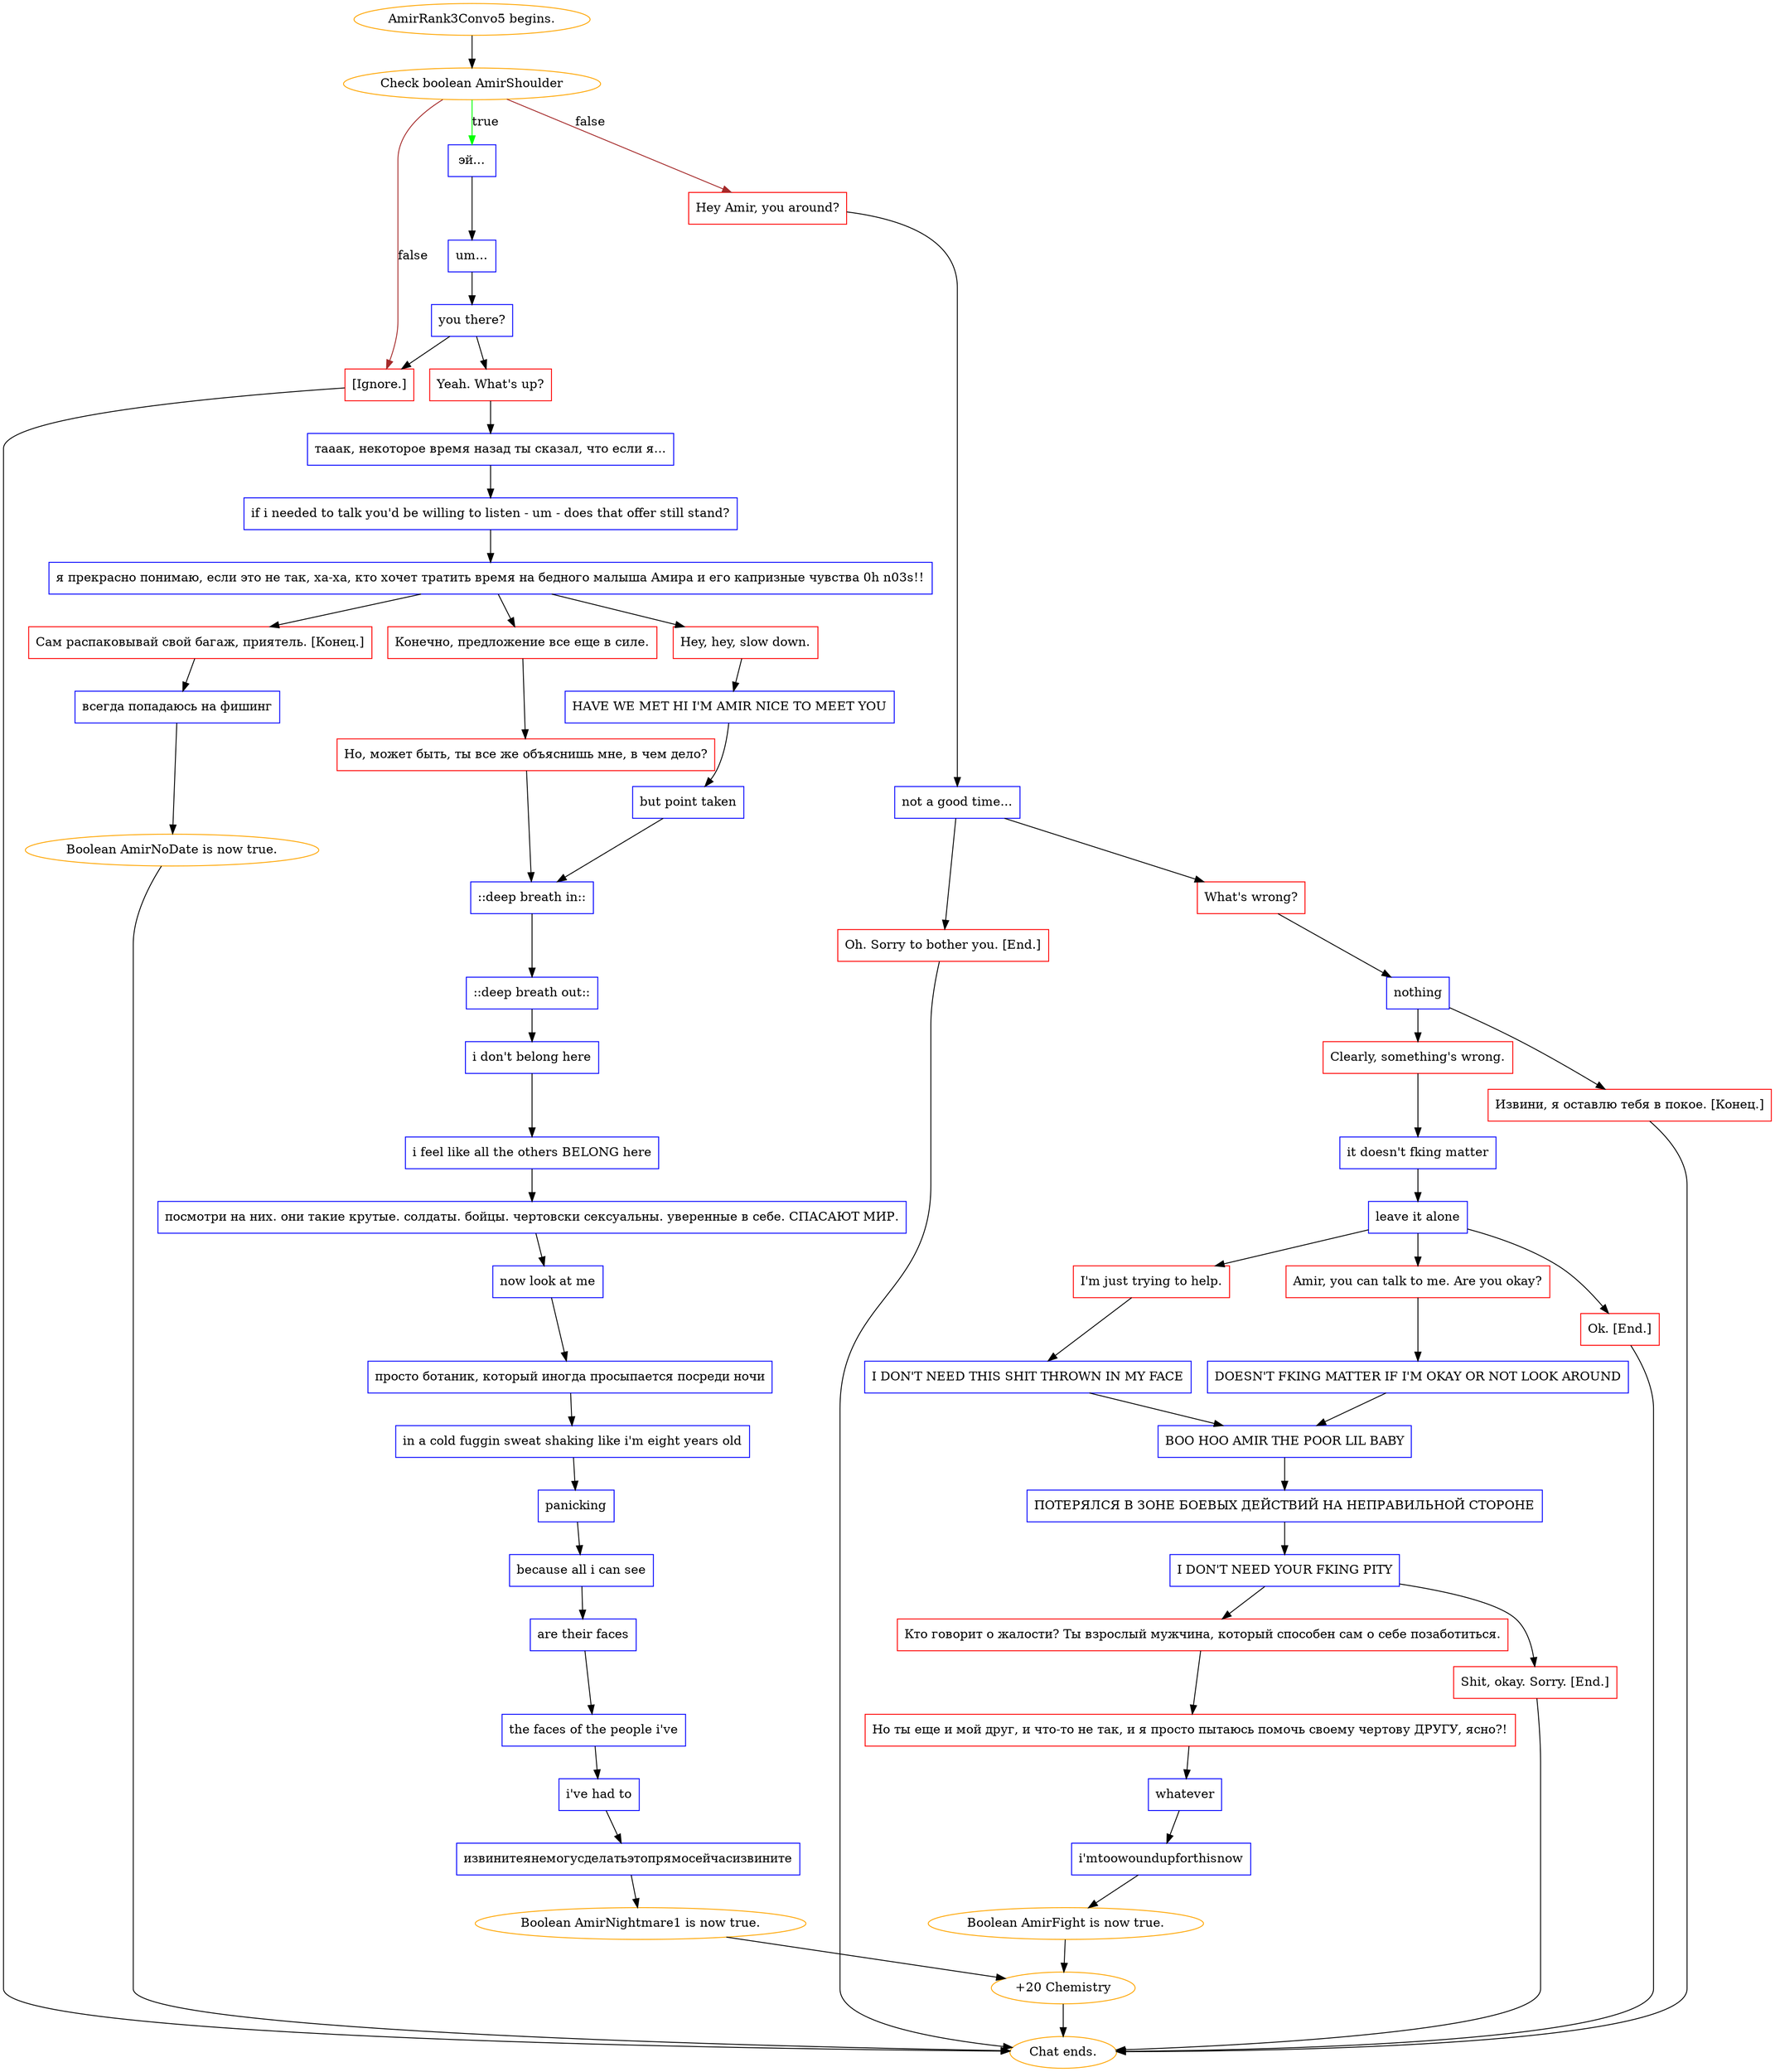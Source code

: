 digraph {
	"AmirRank3Convo5 begins." [color=orange];
		"AmirRank3Convo5 begins." -> j271998474;
	j271998474 [label="Check boolean AmirShoulder",color=orange];
		j271998474 -> j3264880519 [label=true,color=green];
		j271998474 -> j4091176224 [label=false,color=brown];
		j271998474 -> j5866127 [label=false,color=brown];
	j3264880519 [label="эй...",shape=box,color=blue];
		j3264880519 -> j2786954334;
	j4091176224 [label="Hey Amir, you around?",shape=box,color=red];
		j4091176224 -> j3064886849;
	j5866127 [label="[Ignore.]",shape=box,color=red];
		j5866127 -> "Chat ends.";
	j2786954334 [label="um...",shape=box,color=blue];
		j2786954334 -> j1162347626;
	j3064886849 [label="not a good time...",shape=box,color=blue];
		j3064886849 -> j186896370;
		j3064886849 -> j3941585208;
	"Chat ends." [color=orange];
	j1162347626 [label="you there?",shape=box,color=blue];
		j1162347626 -> j3196666143;
		j1162347626 -> j5866127;
	j186896370 [label="What's wrong?",shape=box,color=red];
		j186896370 -> j2569305848;
	j3941585208 [label="Oh. Sorry to bother you. [End.]",shape=box,color=red];
		j3941585208 -> "Chat ends.";
	j3196666143 [label="Yeah. What's up?",shape=box,color=red];
		j3196666143 -> j1205774863;
	j2569305848 [label="nothing",shape=box,color=blue];
		j2569305848 -> j1861976137;
		j2569305848 -> j1895228876;
	j1205774863 [label="тааак, некоторое время назад ты сказал, что если я...",shape=box,color=blue];
		j1205774863 -> j3029559337;
	j1861976137 [label="Clearly, something's wrong.",shape=box,color=red];
		j1861976137 -> j1818673524;
	j1895228876 [label="Извини, я оставлю тебя в покое. [Конец.]",shape=box,color=red];
		j1895228876 -> "Chat ends.";
	j3029559337 [label="if i needed to talk you'd be willing to listen - um - does that offer still stand?",shape=box,color=blue];
		j3029559337 -> j316889888;
	j1818673524 [label="it doesn't fking matter",shape=box,color=blue];
		j1818673524 -> j2335496210;
	j316889888 [label="я прекрасно понимаю, если это не так, ха-ха, кто хочет тратить время на бедного малыша Амира и его капризные чувства 0h n03s!!",shape=box,color=blue];
		j316889888 -> j3703701303;
		j316889888 -> j2247660164;
		j316889888 -> j3501571846;
	j2335496210 [label="leave it alone",shape=box,color=blue];
		j2335496210 -> j3062670398;
		j2335496210 -> j1247932519;
		j2335496210 -> j1281125109;
	j3703701303 [label="Сам распаковывай свой багаж, приятель. [Конец.]",shape=box,color=red];
		j3703701303 -> j2426090651;
	j2247660164 [label="Конечно, предложение все еще в силе.",shape=box,color=red];
		j2247660164 -> j3589182594;
	j3501571846 [label="Hey, hey, slow down.",shape=box,color=red];
		j3501571846 -> j2802373560;
	j3062670398 [label="Amir, you can talk to me. Are you okay?",shape=box,color=red];
		j3062670398 -> j1684803969;
	j1247932519 [label="I'm just trying to help.",shape=box,color=red];
		j1247932519 -> j492230666;
	j1281125109 [label="Ok. [End.]",shape=box,color=red];
		j1281125109 -> "Chat ends.";
	j2426090651 [label="всегда попадаюсь на фишинг",shape=box,color=blue];
		j2426090651 -> j2322051913;
	j3589182594 [label="Но, может быть, ты все же объяснишь мне, в чем дело?",shape=box,color=red];
		j3589182594 -> j939218706;
	j2802373560 [label="HAVE WE MET HI I'M AMIR NICE TO MEET YOU",shape=box,color=blue];
		j2802373560 -> j3270424741;
	j1684803969 [label="DOESN'T FKING MATTER IF I'M OKAY OR NOT LOOK AROUND",shape=box,color=blue];
		j1684803969 -> j4272930059;
	j492230666 [label="I DON'T NEED THIS SHIT THROWN IN MY FACE",shape=box,color=blue];
		j492230666 -> j4272930059;
	j2322051913 [label="Boolean AmirNoDate is now true.",color=orange];
		j2322051913 -> "Chat ends.";
	j939218706 [label="::deep breath in::",shape=box,color=blue];
		j939218706 -> j2639523530;
	j3270424741 [label="but point taken",shape=box,color=blue];
		j3270424741 -> j939218706;
	j4272930059 [label="BOO HOO AMIR THE POOR LIL BABY",shape=box,color=blue];
		j4272930059 -> j2312020178;
	j2639523530 [label="::deep breath out::",shape=box,color=blue];
		j2639523530 -> j2825191543;
	j2312020178 [label="ПОТЕРЯЛСЯ В ЗОНЕ БОЕВЫХ ДЕЙСТВИЙ НА НЕПРАВИЛЬНОЙ СТОРОНЕ",shape=box,color=blue];
		j2312020178 -> j3325602773;
	j2825191543 [label="i don't belong here",shape=box,color=blue];
		j2825191543 -> j3239762759;
	j3325602773 [label="I DON'T NEED YOUR FKING PITY",shape=box,color=blue];
		j3325602773 -> j3852657508;
		j3325602773 -> j2701786668;
	j3239762759 [label="i feel like all the others BELONG here",shape=box,color=blue];
		j3239762759 -> j628382414;
	j3852657508 [label="Кто говорит о жалости? Ты взрослый мужчина, который способен сам о себе позаботиться.",shape=box,color=red];
		j3852657508 -> j2133655122;
	j2701786668 [label="Shit, okay. Sorry. [End.]",shape=box,color=red];
		j2701786668 -> "Chat ends.";
	j628382414 [label="посмотри на них. они такие крутые. солдаты. бойцы. чертовски сексуальны. уверенные в себе. СПАСАЮТ МИР.",shape=box,color=blue];
		j628382414 -> j377829829;
	j2133655122 [label="Но ты еще и мой друг, и что-то не так, и я просто пытаюсь помочь своему чертову ДРУГУ, ясно?!",shape=box,color=red];
		j2133655122 -> j4023487948;
	j377829829 [label="now look at me",shape=box,color=blue];
		j377829829 -> j2495106034;
	j4023487948 [label="whatever",shape=box,color=blue];
		j4023487948 -> j1450932567;
	j2495106034 [label="просто ботаник, который иногда просыпается посреди ночи",shape=box,color=blue];
		j2495106034 -> j2227241865;
	j1450932567 [label="i'mtoowoundupforthisnow",shape=box,color=blue];
		j1450932567 -> j1958041516;
	j2227241865 [label="in a cold fuggin sweat shaking like i'm eight years old",shape=box,color=blue];
		j2227241865 -> j25905113;
	j1958041516 [label="Boolean AmirFight is now true.",color=orange];
		j1958041516 -> j2895199346;
	j25905113 [label="panicking",shape=box,color=blue];
		j25905113 -> j3677827953;
	j2895199346 [label="+20 Chemistry",color=orange];
		j2895199346 -> "Chat ends.";
	j3677827953 [label="because all i can see",shape=box,color=blue];
		j3677827953 -> j1519985979;
	j1519985979 [label="are their faces",shape=box,color=blue];
		j1519985979 -> j4283192891;
	j4283192891 [label="the faces of the people i've",shape=box,color=blue];
		j4283192891 -> j1815430751;
	j1815430751 [label="i've had to",shape=box,color=blue];
		j1815430751 -> j3391138132;
	j3391138132 [label="извинитеянемогусделатьэтопрямосейчасизвините",shape=box,color=blue];
		j3391138132 -> j1396294820;
	j1396294820 [label="Boolean AmirNightmare1 is now true.",color=orange];
		j1396294820 -> j2895199346;
}